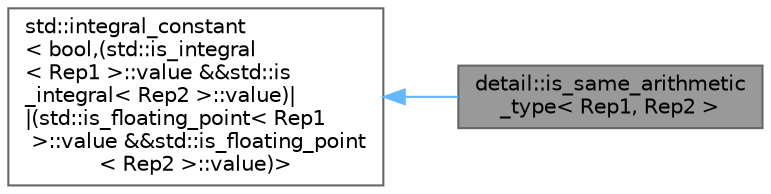 digraph "detail::is_same_arithmetic_type&lt; Rep1, Rep2 &gt;"
{
 // LATEX_PDF_SIZE
  bgcolor="transparent";
  edge [fontname=Helvetica,fontsize=10,labelfontname=Helvetica,labelfontsize=10];
  node [fontname=Helvetica,fontsize=10,shape=box,height=0.2,width=0.4];
  rankdir="LR";
  Node1 [id="Node000001",label="detail::is_same_arithmetic\l_type\< Rep1, Rep2 \>",height=0.2,width=0.4,color="gray40", fillcolor="grey60", style="filled", fontcolor="black",tooltip=" "];
  Node2 -> Node1 [id="edge1_Node000001_Node000002",dir="back",color="steelblue1",style="solid",tooltip=" "];
  Node2 [id="Node000002",label="std::integral_constant\l\< bool,(std::is_integral\l\< Rep1 \>::value &&std::is\l_integral\< Rep2 \>::value)\|\l\|(std::is_floating_point\< Rep1\l \>::value &&std::is_floating_point\l\< Rep2 \>::value)\>",height=0.2,width=0.4,color="gray40", fillcolor="white", style="filled",tooltip=" "];
}

